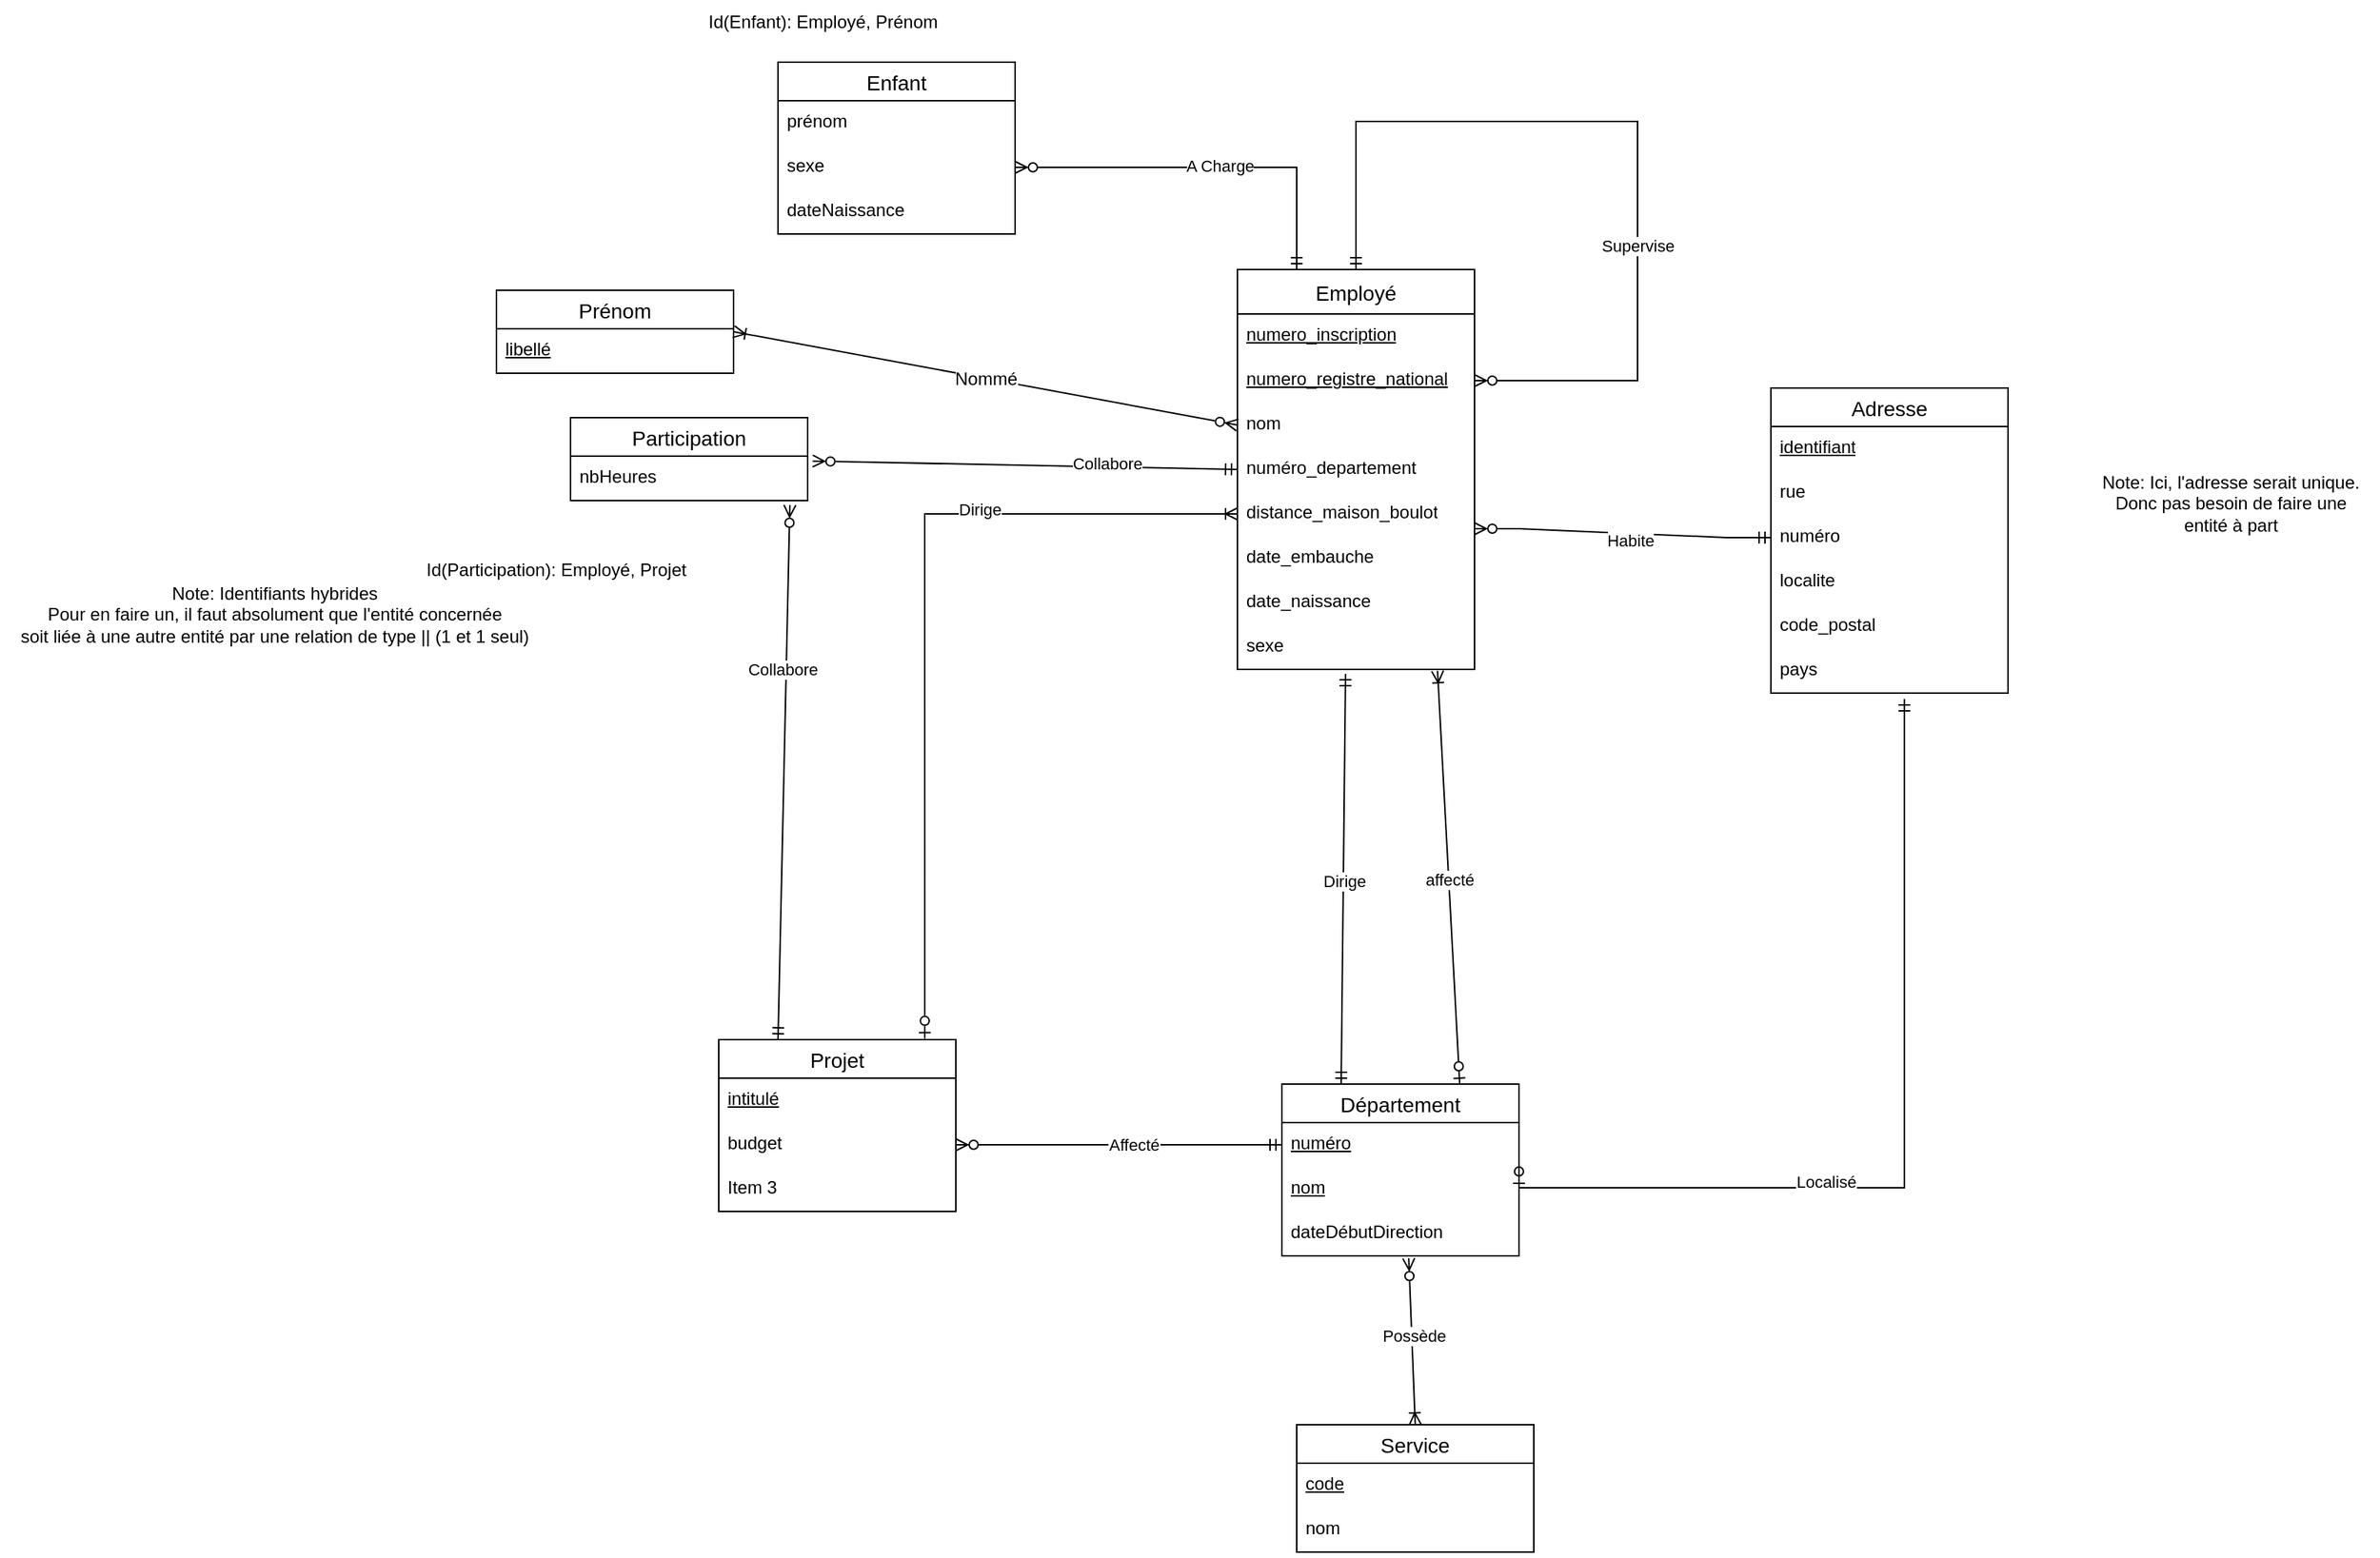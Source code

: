 <mxfile version="22.1.0" type="github">
  <diagram id="R2lEEEUBdFMjLlhIrx00" name="Page-1">
    <mxGraphModel dx="2163" dy="1824" grid="1" gridSize="10" guides="1" tooltips="1" connect="1" arrows="1" fold="1" page="1" pageScale="1" pageWidth="850" pageHeight="1100" math="0" shadow="0" extFonts="Permanent Marker^https://fonts.googleapis.com/css?family=Permanent+Marker">
      <root>
        <mxCell id="0" />
        <mxCell id="1" parent="0" />
        <mxCell id="EuNEn9CsL2GNSxYZxD2m-1" value="Employé" style="swimlane;fontStyle=0;childLayout=stackLayout;horizontal=1;startSize=30;horizontalStack=0;resizeParent=1;resizeParentMax=0;resizeLast=0;collapsible=1;marginBottom=0;align=center;fontSize=14;" parent="1" vertex="1">
          <mxGeometry x="350" y="60" width="160" height="270" as="geometry" />
        </mxCell>
        <mxCell id="EuNEn9CsL2GNSxYZxD2m-2" value="&lt;u&gt;numero_inscription&lt;/u&gt;" style="text;strokeColor=none;fillColor=none;spacingLeft=4;spacingRight=4;overflow=hidden;rotatable=0;points=[[0,0.5],[1,0.5]];portConstraint=eastwest;fontSize=12;whiteSpace=wrap;html=1;" parent="EuNEn9CsL2GNSxYZxD2m-1" vertex="1">
          <mxGeometry y="30" width="160" height="30" as="geometry" />
        </mxCell>
        <mxCell id="Pnyand-CayAUYRg-s309-54" value="&lt;u&gt;numero_registre_national&lt;/u&gt;" style="text;strokeColor=none;fillColor=none;spacingLeft=4;spacingRight=4;overflow=hidden;rotatable=0;points=[[0,0.5],[1,0.5]];portConstraint=eastwest;fontSize=12;whiteSpace=wrap;html=1;" vertex="1" parent="EuNEn9CsL2GNSxYZxD2m-1">
          <mxGeometry y="60" width="160" height="30" as="geometry" />
        </mxCell>
        <mxCell id="EuNEn9CsL2GNSxYZxD2m-3" value="nom" style="text;strokeColor=none;fillColor=none;spacingLeft=4;spacingRight=4;overflow=hidden;rotatable=0;points=[[0,0.5],[1,0.5]];portConstraint=eastwest;fontSize=12;whiteSpace=wrap;html=1;" parent="EuNEn9CsL2GNSxYZxD2m-1" vertex="1">
          <mxGeometry y="90" width="160" height="30" as="geometry" />
        </mxCell>
        <mxCell id="EuNEn9CsL2GNSxYZxD2m-19" value="numéro_departement" style="text;strokeColor=none;fillColor=none;spacingLeft=4;spacingRight=4;overflow=hidden;rotatable=0;points=[[0,0.5],[1,0.5]];portConstraint=eastwest;fontSize=12;whiteSpace=wrap;html=1;" parent="EuNEn9CsL2GNSxYZxD2m-1" vertex="1">
          <mxGeometry y="120" width="160" height="30" as="geometry" />
        </mxCell>
        <mxCell id="EuNEn9CsL2GNSxYZxD2m-20" value="distance_maison_boulot" style="text;strokeColor=none;fillColor=none;spacingLeft=4;spacingRight=4;overflow=hidden;rotatable=0;points=[[0,0.5],[1,0.5]];portConstraint=eastwest;fontSize=12;whiteSpace=wrap;html=1;" parent="EuNEn9CsL2GNSxYZxD2m-1" vertex="1">
          <mxGeometry y="150" width="160" height="30" as="geometry" />
        </mxCell>
        <mxCell id="EuNEn9CsL2GNSxYZxD2m-21" value="date_embauche" style="text;strokeColor=none;fillColor=none;spacingLeft=4;spacingRight=4;overflow=hidden;rotatable=0;points=[[0,0.5],[1,0.5]];portConstraint=eastwest;fontSize=12;whiteSpace=wrap;html=1;" parent="EuNEn9CsL2GNSxYZxD2m-1" vertex="1">
          <mxGeometry y="180" width="160" height="30" as="geometry" />
        </mxCell>
        <mxCell id="Pnyand-CayAUYRg-s309-55" value="date_naissance" style="text;strokeColor=none;fillColor=none;spacingLeft=4;spacingRight=4;overflow=hidden;rotatable=0;points=[[0,0.5],[1,0.5]];portConstraint=eastwest;fontSize=12;whiteSpace=wrap;html=1;" vertex="1" parent="EuNEn9CsL2GNSxYZxD2m-1">
          <mxGeometry y="210" width="160" height="30" as="geometry" />
        </mxCell>
        <mxCell id="Pnyand-CayAUYRg-s309-56" value="sexe" style="text;strokeColor=none;fillColor=none;spacingLeft=4;spacingRight=4;overflow=hidden;rotatable=0;points=[[0,0.5],[1,0.5]];portConstraint=eastwest;fontSize=12;whiteSpace=wrap;html=1;" vertex="1" parent="EuNEn9CsL2GNSxYZxD2m-1">
          <mxGeometry y="240" width="160" height="30" as="geometry" />
        </mxCell>
        <mxCell id="Pnyand-CayAUYRg-s309-34" value="" style="fontSize=12;html=1;endArrow=ERmandOne;endFill=0;rounded=0;startArrow=ERzeroToMany;startFill=0;edgeStyle=orthogonalEdgeStyle;exitX=1;exitY=0.5;exitDx=0;exitDy=0;entryX=0.5;entryY=0;entryDx=0;entryDy=0;" edge="1" parent="EuNEn9CsL2GNSxYZxD2m-1" source="Pnyand-CayAUYRg-s309-54" target="EuNEn9CsL2GNSxYZxD2m-1">
          <mxGeometry width="100" height="100" relative="1" as="geometry">
            <mxPoint x="250" y="-40" as="sourcePoint" />
            <mxPoint x="280" y="10" as="targetPoint" />
            <Array as="points">
              <mxPoint x="270" y="75" />
              <mxPoint x="270" y="-100" />
              <mxPoint x="80" y="-100" />
            </Array>
          </mxGeometry>
        </mxCell>
        <mxCell id="Pnyand-CayAUYRg-s309-36" value="Supervise" style="edgeLabel;html=1;align=center;verticalAlign=middle;resizable=0;points=[];" vertex="1" connectable="0" parent="Pnyand-CayAUYRg-s309-34">
          <mxGeometry x="-0.301" relative="1" as="geometry">
            <mxPoint as="offset" />
          </mxGeometry>
        </mxCell>
        <mxCell id="EuNEn9CsL2GNSxYZxD2m-5" value="Prénom" style="swimlane;fontStyle=0;childLayout=stackLayout;horizontal=1;startSize=26;horizontalStack=0;resizeParent=1;resizeParentMax=0;resizeLast=0;collapsible=1;marginBottom=0;align=center;fontSize=14;" parent="1" vertex="1">
          <mxGeometry x="-150" y="74" width="160" height="56" as="geometry" />
        </mxCell>
        <mxCell id="EuNEn9CsL2GNSxYZxD2m-7" value="&lt;u&gt;libellé&lt;/u&gt;" style="text;strokeColor=none;fillColor=none;spacingLeft=4;spacingRight=4;overflow=hidden;rotatable=0;points=[[0,0.5],[1,0.5]];portConstraint=eastwest;fontSize=12;whiteSpace=wrap;html=1;" parent="EuNEn9CsL2GNSxYZxD2m-5" vertex="1">
          <mxGeometry y="26" width="160" height="30" as="geometry" />
        </mxCell>
        <mxCell id="EuNEn9CsL2GNSxYZxD2m-9" value="A" style="edgeStyle=orthogonalEdgeStyle;fontSize=12;html=1;endArrow=ERmandOne;endFill=0;rounded=0;entryX=0.25;entryY=0;entryDx=0;entryDy=0;startArrow=ERzeroToMany;startFill=0;exitX=1;exitY=0.5;exitDx=0;exitDy=0;" parent="1" source="Pnyand-CayAUYRg-s309-59" target="EuNEn9CsL2GNSxYZxD2m-1" edge="1">
          <mxGeometry width="100" height="100" relative="1" as="geometry">
            <mxPoint x="250" y="-109" as="sourcePoint" />
            <mxPoint x="350" y="180" as="targetPoint" />
          </mxGeometry>
        </mxCell>
        <mxCell id="Pnyand-CayAUYRg-s309-61" value="A Charge" style="edgeLabel;html=1;align=center;verticalAlign=middle;resizable=0;points=[];" vertex="1" connectable="0" parent="EuNEn9CsL2GNSxYZxD2m-9">
          <mxGeometry x="0.056" y="1" relative="1" as="geometry">
            <mxPoint x="1" as="offset" />
          </mxGeometry>
        </mxCell>
        <mxCell id="EuNEn9CsL2GNSxYZxD2m-11" value="Adresse" style="swimlane;fontStyle=0;childLayout=stackLayout;horizontal=1;startSize=26;horizontalStack=0;resizeParent=1;resizeParentMax=0;resizeLast=0;collapsible=1;marginBottom=0;align=center;fontSize=14;" parent="1" vertex="1">
          <mxGeometry x="710" y="140" width="160" height="206" as="geometry" />
        </mxCell>
        <mxCell id="EuNEn9CsL2GNSxYZxD2m-12" value="&lt;u&gt;identifiant&lt;/u&gt;" style="text;strokeColor=none;fillColor=none;spacingLeft=4;spacingRight=4;overflow=hidden;rotatable=0;points=[[0,0.5],[1,0.5]];portConstraint=eastwest;fontSize=12;whiteSpace=wrap;html=1;" parent="EuNEn9CsL2GNSxYZxD2m-11" vertex="1">
          <mxGeometry y="26" width="160" height="30" as="geometry" />
        </mxCell>
        <mxCell id="EuNEn9CsL2GNSxYZxD2m-13" value="rue" style="text;strokeColor=none;fillColor=none;spacingLeft=4;spacingRight=4;overflow=hidden;rotatable=0;points=[[0,0.5],[1,0.5]];portConstraint=eastwest;fontSize=12;whiteSpace=wrap;html=1;" parent="EuNEn9CsL2GNSxYZxD2m-11" vertex="1">
          <mxGeometry y="56" width="160" height="30" as="geometry" />
        </mxCell>
        <mxCell id="EuNEn9CsL2GNSxYZxD2m-15" value="numéro" style="text;strokeColor=none;fillColor=none;spacingLeft=4;spacingRight=4;overflow=hidden;rotatable=0;points=[[0,0.5],[1,0.5]];portConstraint=eastwest;fontSize=12;whiteSpace=wrap;html=1;" parent="EuNEn9CsL2GNSxYZxD2m-11" vertex="1">
          <mxGeometry y="86" width="160" height="30" as="geometry" />
        </mxCell>
        <mxCell id="EuNEn9CsL2GNSxYZxD2m-16" value="localite" style="text;strokeColor=none;fillColor=none;spacingLeft=4;spacingRight=4;overflow=hidden;rotatable=0;points=[[0,0.5],[1,0.5]];portConstraint=eastwest;fontSize=12;whiteSpace=wrap;html=1;" parent="EuNEn9CsL2GNSxYZxD2m-11" vertex="1">
          <mxGeometry y="116" width="160" height="30" as="geometry" />
        </mxCell>
        <mxCell id="EuNEn9CsL2GNSxYZxD2m-17" value="code_postal" style="text;strokeColor=none;fillColor=none;spacingLeft=4;spacingRight=4;overflow=hidden;rotatable=0;points=[[0,0.5],[1,0.5]];portConstraint=eastwest;fontSize=12;whiteSpace=wrap;html=1;" parent="EuNEn9CsL2GNSxYZxD2m-11" vertex="1">
          <mxGeometry y="146" width="160" height="30" as="geometry" />
        </mxCell>
        <mxCell id="EuNEn9CsL2GNSxYZxD2m-14" value="pays" style="text;strokeColor=none;fillColor=none;spacingLeft=4;spacingRight=4;overflow=hidden;rotatable=0;points=[[0,0.5],[1,0.5]];portConstraint=eastwest;fontSize=12;whiteSpace=wrap;html=1;" parent="EuNEn9CsL2GNSxYZxD2m-11" vertex="1">
          <mxGeometry y="176" width="160" height="30" as="geometry" />
        </mxCell>
        <mxCell id="EuNEn9CsL2GNSxYZxD2m-18" value="" style="edgeStyle=entityRelationEdgeStyle;fontSize=12;html=1;endArrow=ERmandOne;startArrow=ERzeroToMany;rounded=0;entryX=0;entryY=0.5;entryDx=0;entryDy=0;exitX=1;exitY=0.5;exitDx=0;exitDy=0;endFill=0;startFill=0;" parent="1" target="EuNEn9CsL2GNSxYZxD2m-15" edge="1">
          <mxGeometry width="100" height="100" relative="1" as="geometry">
            <mxPoint x="510" y="235" as="sourcePoint" />
            <mxPoint x="670" y="210" as="targetPoint" />
          </mxGeometry>
        </mxCell>
        <mxCell id="Pnyand-CayAUYRg-s309-3" value="Habite" style="edgeLabel;html=1;align=center;verticalAlign=middle;resizable=0;points=[];" vertex="1" connectable="0" parent="EuNEn9CsL2GNSxYZxD2m-18">
          <mxGeometry x="0.051" y="-5" relative="1" as="geometry">
            <mxPoint as="offset" />
          </mxGeometry>
        </mxCell>
        <mxCell id="EuNEn9CsL2GNSxYZxD2m-22" value="Département" style="swimlane;fontStyle=0;childLayout=stackLayout;horizontal=1;startSize=26;horizontalStack=0;resizeParent=1;resizeParentMax=0;resizeLast=0;collapsible=1;marginBottom=0;align=center;fontSize=14;" parent="1" vertex="1">
          <mxGeometry x="380" y="610" width="160" height="116" as="geometry" />
        </mxCell>
        <mxCell id="EuNEn9CsL2GNSxYZxD2m-23" value="&lt;u&gt;numéro&lt;/u&gt;" style="text;strokeColor=none;fillColor=none;spacingLeft=4;spacingRight=4;overflow=hidden;rotatable=0;points=[[0,0.5],[1,0.5]];portConstraint=eastwest;fontSize=12;whiteSpace=wrap;html=1;" parent="EuNEn9CsL2GNSxYZxD2m-22" vertex="1">
          <mxGeometry y="26" width="160" height="30" as="geometry" />
        </mxCell>
        <mxCell id="EuNEn9CsL2GNSxYZxD2m-24" value="&lt;u&gt;nom&lt;/u&gt;" style="text;strokeColor=none;fillColor=none;spacingLeft=4;spacingRight=4;overflow=hidden;rotatable=0;points=[[0,0.5],[1,0.5]];portConstraint=eastwest;fontSize=12;whiteSpace=wrap;html=1;" parent="EuNEn9CsL2GNSxYZxD2m-22" vertex="1">
          <mxGeometry y="56" width="160" height="30" as="geometry" />
        </mxCell>
        <mxCell id="EuNEn9CsL2GNSxYZxD2m-25" value="dateDébutDirection" style="text;strokeColor=none;fillColor=none;spacingLeft=4;spacingRight=4;overflow=hidden;rotatable=0;points=[[0,0.5],[1,0.5]];portConstraint=eastwest;fontSize=12;whiteSpace=wrap;html=1;" parent="EuNEn9CsL2GNSxYZxD2m-22" vertex="1">
          <mxGeometry y="86" width="160" height="30" as="geometry" />
        </mxCell>
        <mxCell id="EuNEn9CsL2GNSxYZxD2m-26" value="Service" style="swimlane;fontStyle=0;childLayout=stackLayout;horizontal=1;startSize=26;horizontalStack=0;resizeParent=1;resizeParentMax=0;resizeLast=0;collapsible=1;marginBottom=0;align=center;fontSize=14;" parent="1" vertex="1">
          <mxGeometry x="390" y="840" width="160" height="86" as="geometry" />
        </mxCell>
        <mxCell id="EuNEn9CsL2GNSxYZxD2m-27" value="&lt;u&gt;code&lt;/u&gt;" style="text;strokeColor=none;fillColor=none;spacingLeft=4;spacingRight=4;overflow=hidden;rotatable=0;points=[[0,0.5],[1,0.5]];portConstraint=eastwest;fontSize=12;whiteSpace=wrap;html=1;" parent="EuNEn9CsL2GNSxYZxD2m-26" vertex="1">
          <mxGeometry y="26" width="160" height="30" as="geometry" />
        </mxCell>
        <mxCell id="EuNEn9CsL2GNSxYZxD2m-28" value="nom" style="text;strokeColor=none;fillColor=none;spacingLeft=4;spacingRight=4;overflow=hidden;rotatable=0;points=[[0,0.5],[1,0.5]];portConstraint=eastwest;fontSize=12;whiteSpace=wrap;html=1;" parent="EuNEn9CsL2GNSxYZxD2m-26" vertex="1">
          <mxGeometry y="56" width="160" height="30" as="geometry" />
        </mxCell>
        <mxCell id="EuNEn9CsL2GNSxYZxD2m-30" value="" style="fontSize=12;html=1;endArrow=ERzeroToMany;rounded=0;entryX=0.535;entryY=1.055;entryDx=0;entryDy=0;entryPerimeter=0;exitX=0.5;exitY=0;exitDx=0;exitDy=0;startArrow=ERoneToMany;startFill=0;endFill=0;" parent="1" source="EuNEn9CsL2GNSxYZxD2m-26" target="EuNEn9CsL2GNSxYZxD2m-25" edge="1">
          <mxGeometry width="100" height="100" relative="1" as="geometry">
            <mxPoint x="240" y="630" as="sourcePoint" />
            <mxPoint x="340" y="530" as="targetPoint" />
          </mxGeometry>
        </mxCell>
        <mxCell id="Pnyand-CayAUYRg-s309-5" value="Possède" style="edgeLabel;html=1;align=center;verticalAlign=middle;resizable=0;points=[];" vertex="1" connectable="0" parent="EuNEn9CsL2GNSxYZxD2m-30">
          <mxGeometry x="0.074" y="-1" relative="1" as="geometry">
            <mxPoint as="offset" />
          </mxGeometry>
        </mxCell>
        <mxCell id="EuNEn9CsL2GNSxYZxD2m-31" value="" style="fontSize=12;html=1;endArrow=ERoneToMany;endFill=0;rounded=0;exitX=0.75;exitY=0;exitDx=0;exitDy=0;startArrow=ERzeroToOne;startFill=0;entryX=0.844;entryY=1.033;entryDx=0;entryDy=0;entryPerimeter=0;" parent="1" source="EuNEn9CsL2GNSxYZxD2m-22" target="Pnyand-CayAUYRg-s309-56" edge="1">
          <mxGeometry width="100" height="100" relative="1" as="geometry">
            <mxPoint x="492" y="494.25" as="sourcePoint" />
            <mxPoint x="490" y="370" as="targetPoint" />
          </mxGeometry>
        </mxCell>
        <mxCell id="Pnyand-CayAUYRg-s309-6" value="affecté" style="edgeLabel;html=1;align=center;verticalAlign=middle;resizable=0;points=[];" vertex="1" connectable="0" parent="EuNEn9CsL2GNSxYZxD2m-31">
          <mxGeometry x="-0.012" relative="1" as="geometry">
            <mxPoint as="offset" />
          </mxGeometry>
        </mxCell>
        <mxCell id="EuNEn9CsL2GNSxYZxD2m-32" value="" style="edgeStyle=elbowEdgeStyle;fontSize=12;html=1;endArrow=ERmandOne;rounded=0;elbow=vertical;entryX=0.563;entryY=1.133;entryDx=0;entryDy=0;entryPerimeter=0;exitX=1;exitY=0.5;exitDx=0;exitDy=0;startArrow=ERzeroToOne;startFill=0;endFill=0;" parent="1" source="EuNEn9CsL2GNSxYZxD2m-24" target="EuNEn9CsL2GNSxYZxD2m-14" edge="1">
          <mxGeometry width="100" height="100" relative="1" as="geometry">
            <mxPoint x="690" y="530" as="sourcePoint" />
            <mxPoint x="790" y="430" as="targetPoint" />
            <Array as="points">
              <mxPoint x="680" y="680" />
            </Array>
          </mxGeometry>
        </mxCell>
        <mxCell id="Pnyand-CayAUYRg-s309-4" value="Localisé" style="edgeLabel;html=1;align=center;verticalAlign=middle;resizable=0;points=[];" vertex="1" connectable="0" parent="EuNEn9CsL2GNSxYZxD2m-32">
          <mxGeometry x="-0.297" y="4" relative="1" as="geometry">
            <mxPoint as="offset" />
          </mxGeometry>
        </mxCell>
        <mxCell id="EuNEn9CsL2GNSxYZxD2m-33" value="Projet" style="swimlane;fontStyle=0;childLayout=stackLayout;horizontal=1;startSize=26;horizontalStack=0;resizeParent=1;resizeParentMax=0;resizeLast=0;collapsible=1;marginBottom=0;align=center;fontSize=14;" parent="1" vertex="1">
          <mxGeometry y="580" width="160" height="116" as="geometry" />
        </mxCell>
        <mxCell id="EuNEn9CsL2GNSxYZxD2m-34" value="&lt;u&gt;intitulé&lt;/u&gt;" style="text;strokeColor=none;fillColor=none;spacingLeft=4;spacingRight=4;overflow=hidden;rotatable=0;points=[[0,0.5],[1,0.5]];portConstraint=eastwest;fontSize=12;whiteSpace=wrap;html=1;" parent="EuNEn9CsL2GNSxYZxD2m-33" vertex="1">
          <mxGeometry y="26" width="160" height="30" as="geometry" />
        </mxCell>
        <mxCell id="EuNEn9CsL2GNSxYZxD2m-35" value="budget" style="text;strokeColor=none;fillColor=none;spacingLeft=4;spacingRight=4;overflow=hidden;rotatable=0;points=[[0,0.5],[1,0.5]];portConstraint=eastwest;fontSize=12;whiteSpace=wrap;html=1;" parent="EuNEn9CsL2GNSxYZxD2m-33" vertex="1">
          <mxGeometry y="56" width="160" height="30" as="geometry" />
        </mxCell>
        <mxCell id="EuNEn9CsL2GNSxYZxD2m-36" value="Item 3" style="text;strokeColor=none;fillColor=none;spacingLeft=4;spacingRight=4;overflow=hidden;rotatable=0;points=[[0,0.5],[1,0.5]];portConstraint=eastwest;fontSize=12;whiteSpace=wrap;html=1;" parent="EuNEn9CsL2GNSxYZxD2m-33" vertex="1">
          <mxGeometry y="86" width="160" height="30" as="geometry" />
        </mxCell>
        <mxCell id="EuNEn9CsL2GNSxYZxD2m-37" value="" style="edgeStyle=entityRelationEdgeStyle;fontSize=12;html=1;endArrow=ERmandOne;rounded=0;entryX=0;entryY=0.5;entryDx=0;entryDy=0;exitX=1;exitY=0.5;exitDx=0;exitDy=0;startArrow=ERzeroToMany;startFill=0;endFill=0;" parent="1" source="EuNEn9CsL2GNSxYZxD2m-35" target="EuNEn9CsL2GNSxYZxD2m-23" edge="1">
          <mxGeometry width="100" height="100" relative="1" as="geometry">
            <mxPoint x="160" y="450" as="sourcePoint" />
            <mxPoint x="260" y="350" as="targetPoint" />
          </mxGeometry>
        </mxCell>
        <mxCell id="Pnyand-CayAUYRg-s309-7" value="Affecté" style="edgeLabel;html=1;align=center;verticalAlign=middle;resizable=0;points=[];" vertex="1" connectable="0" parent="EuNEn9CsL2GNSxYZxD2m-37">
          <mxGeometry x="0.093" relative="1" as="geometry">
            <mxPoint as="offset" />
          </mxGeometry>
        </mxCell>
        <mxCell id="EuNEn9CsL2GNSxYZxD2m-38" value="" style="fontSize=12;html=1;endArrow=ERmandOne;rounded=0;entryX=0;entryY=0.5;entryDx=0;entryDy=0;exitX=1.021;exitY=0.111;exitDx=0;exitDy=0;startArrow=ERzeroToMany;startFill=0;exitPerimeter=0;endFill=0;" parent="1" target="EuNEn9CsL2GNSxYZxD2m-19" edge="1">
          <mxGeometry width="100" height="100" relative="1" as="geometry">
            <mxPoint x="63.36" y="189.33" as="sourcePoint" />
            <mxPoint x="260" y="290" as="targetPoint" />
          </mxGeometry>
        </mxCell>
        <mxCell id="Pnyand-CayAUYRg-s309-1" value="Collabore" style="edgeLabel;html=1;align=center;verticalAlign=middle;resizable=0;points=[];" vertex="1" connectable="0" parent="EuNEn9CsL2GNSxYZxD2m-38">
          <mxGeometry x="0.385" y="3" relative="1" as="geometry">
            <mxPoint as="offset" />
          </mxGeometry>
        </mxCell>
        <mxCell id="Pnyand-CayAUYRg-s309-12" value="" style="edgeStyle=orthogonalEdgeStyle;fontSize=12;html=1;endArrow=ERoneToMany;rounded=0;entryX=0;entryY=0.5;entryDx=0;entryDy=0;exitX=0.869;exitY=-0.006;exitDx=0;exitDy=0;startArrow=ERzeroToOne;startFill=0;exitPerimeter=0;" edge="1" parent="1" source="EuNEn9CsL2GNSxYZxD2m-33" target="EuNEn9CsL2GNSxYZxD2m-20">
          <mxGeometry width="100" height="100" relative="1" as="geometry">
            <mxPoint x="120" y="491" as="sourcePoint" />
            <mxPoint x="360" y="305" as="targetPoint" />
          </mxGeometry>
        </mxCell>
        <mxCell id="Pnyand-CayAUYRg-s309-13" value="Dirige" style="edgeLabel;html=1;align=center;verticalAlign=middle;resizable=0;points=[];" vertex="1" connectable="0" parent="Pnyand-CayAUYRg-s309-12">
          <mxGeometry x="0.385" y="3" relative="1" as="geometry">
            <mxPoint as="offset" />
          </mxGeometry>
        </mxCell>
        <mxCell id="Pnyand-CayAUYRg-s309-14" value="Participation" style="swimlane;fontStyle=0;childLayout=stackLayout;horizontal=1;startSize=26;horizontalStack=0;resizeParent=1;resizeParentMax=0;resizeLast=0;collapsible=1;marginBottom=0;align=center;fontSize=14;" vertex="1" parent="1">
          <mxGeometry x="-100" y="160" width="160" height="56" as="geometry" />
        </mxCell>
        <mxCell id="Pnyand-CayAUYRg-s309-16" value="nbHeures" style="text;strokeColor=none;fillColor=none;spacingLeft=4;spacingRight=4;overflow=hidden;rotatable=0;points=[[0,0.5],[1,0.5]];portConstraint=eastwest;fontSize=12;whiteSpace=wrap;html=1;" vertex="1" parent="Pnyand-CayAUYRg-s309-14">
          <mxGeometry y="26" width="160" height="30" as="geometry" />
        </mxCell>
        <mxCell id="Pnyand-CayAUYRg-s309-18" value="" style="fontSize=12;html=1;endArrow=ERzeroToMany;rounded=0;exitX=0.25;exitY=0;exitDx=0;exitDy=0;startArrow=ERmandOne;startFill=0;entryX=0.925;entryY=1.1;entryDx=0;entryDy=0;entryPerimeter=0;endFill=0;" edge="1" parent="1" source="EuNEn9CsL2GNSxYZxD2m-33" target="Pnyand-CayAUYRg-s309-16">
          <mxGeometry width="100" height="100" relative="1" as="geometry">
            <mxPoint x="80" y="443.93" as="sourcePoint" />
            <mxPoint x="40" y="290" as="targetPoint" />
          </mxGeometry>
        </mxCell>
        <mxCell id="Pnyand-CayAUYRg-s309-19" value="Collabore" style="edgeLabel;html=1;align=center;verticalAlign=middle;resizable=0;points=[];" vertex="1" connectable="0" parent="Pnyand-CayAUYRg-s309-18">
          <mxGeometry x="0.385" y="3" relative="1" as="geometry">
            <mxPoint as="offset" />
          </mxGeometry>
        </mxCell>
        <mxCell id="Pnyand-CayAUYRg-s309-32" value="" style="fontSize=12;html=1;endArrow=ERmandOne;endFill=0;rounded=0;exitX=0.25;exitY=0;exitDx=0;exitDy=0;startArrow=ERmandOne;startFill=0;entryX=0.456;entryY=1.1;entryDx=0;entryDy=0;entryPerimeter=0;" edge="1" parent="1" source="EuNEn9CsL2GNSxYZxD2m-22" target="Pnyand-CayAUYRg-s309-56">
          <mxGeometry width="100" height="100" relative="1" as="geometry">
            <mxPoint x="548" y="630" as="sourcePoint" />
            <mxPoint x="415.68" y="537.86" as="targetPoint" />
          </mxGeometry>
        </mxCell>
        <mxCell id="Pnyand-CayAUYRg-s309-33" value="Dirige" style="edgeLabel;html=1;align=center;verticalAlign=middle;resizable=0;points=[];" vertex="1" connectable="0" parent="Pnyand-CayAUYRg-s309-32">
          <mxGeometry x="-0.012" relative="1" as="geometry">
            <mxPoint as="offset" />
          </mxGeometry>
        </mxCell>
        <mxCell id="Pnyand-CayAUYRg-s309-49" value="Nommé" style="fontSize=12;html=1;endArrow=ERzeroToMany;endFill=0;rounded=0;entryX=0;entryY=0.5;entryDx=0;entryDy=0;startArrow=ERoneToMany;startFill=0;exitX=1;exitY=0.5;exitDx=0;exitDy=0;" edge="1" parent="1" source="EuNEn9CsL2GNSxYZxD2m-5" target="EuNEn9CsL2GNSxYZxD2m-3">
          <mxGeometry width="100" height="100" relative="1" as="geometry">
            <mxPoint x="-109.2" y="-138.66" as="sourcePoint" />
            <mxPoint x="90" y="-139" as="targetPoint" />
          </mxGeometry>
        </mxCell>
        <mxCell id="Pnyand-CayAUYRg-s309-57" value="Enfant" style="swimlane;fontStyle=0;childLayout=stackLayout;horizontal=1;startSize=26;horizontalStack=0;resizeParent=1;resizeParentMax=0;resizeLast=0;collapsible=1;marginBottom=0;align=center;fontSize=14;" vertex="1" parent="1">
          <mxGeometry x="40" y="-80" width="160" height="116" as="geometry" />
        </mxCell>
        <mxCell id="Pnyand-CayAUYRg-s309-58" value="prénom" style="text;strokeColor=none;fillColor=none;spacingLeft=4;spacingRight=4;overflow=hidden;rotatable=0;points=[[0,0.5],[1,0.5]];portConstraint=eastwest;fontSize=12;whiteSpace=wrap;html=1;" vertex="1" parent="Pnyand-CayAUYRg-s309-57">
          <mxGeometry y="26" width="160" height="30" as="geometry" />
        </mxCell>
        <mxCell id="Pnyand-CayAUYRg-s309-59" value="sexe" style="text;strokeColor=none;fillColor=none;spacingLeft=4;spacingRight=4;overflow=hidden;rotatable=0;points=[[0,0.5],[1,0.5]];portConstraint=eastwest;fontSize=12;whiteSpace=wrap;html=1;" vertex="1" parent="Pnyand-CayAUYRg-s309-57">
          <mxGeometry y="56" width="160" height="30" as="geometry" />
        </mxCell>
        <mxCell id="Pnyand-CayAUYRg-s309-60" value="dateNaissance" style="text;strokeColor=none;fillColor=none;spacingLeft=4;spacingRight=4;overflow=hidden;rotatable=0;points=[[0,0.5],[1,0.5]];portConstraint=eastwest;fontSize=12;whiteSpace=wrap;html=1;" vertex="1" parent="Pnyand-CayAUYRg-s309-57">
          <mxGeometry y="86" width="160" height="30" as="geometry" />
        </mxCell>
        <mxCell id="Pnyand-CayAUYRg-s309-62" value="Id(Enfant): Employé, Prénom" style="text;html=1;align=center;verticalAlign=middle;resizable=0;points=[];autosize=1;strokeColor=none;fillColor=none;" vertex="1" parent="1">
          <mxGeometry x="-20" y="-122" width="180" height="30" as="geometry" />
        </mxCell>
        <mxCell id="Pnyand-CayAUYRg-s309-63" value="Id(Participation): Employé, Projet" style="text;html=1;align=center;verticalAlign=middle;resizable=0;points=[];autosize=1;strokeColor=none;fillColor=none;" vertex="1" parent="1">
          <mxGeometry x="-210" y="248" width="200" height="30" as="geometry" />
        </mxCell>
        <mxCell id="Pnyand-CayAUYRg-s309-64" value="Note: Ici, l&#39;adresse serait unique.&lt;br&gt;Donc pas besoin de faire une &lt;br&gt;entité à part" style="text;html=1;align=center;verticalAlign=middle;resizable=0;points=[];autosize=1;strokeColor=none;fillColor=none;" vertex="1" parent="1">
          <mxGeometry x="920" y="188" width="200" height="60" as="geometry" />
        </mxCell>
        <mxCell id="Pnyand-CayAUYRg-s309-65" value="Note: Identifiants hybrides&lt;br&gt;Pour en faire un, il faut absolument que l&#39;entité concernée&lt;br&gt;soit liée à une autre entité par une relation de type || (1 et 1 seul)" style="text;html=1;align=center;verticalAlign=middle;resizable=0;points=[];autosize=1;strokeColor=none;fillColor=none;" vertex="1" parent="1">
          <mxGeometry x="-485" y="263" width="370" height="60" as="geometry" />
        </mxCell>
      </root>
    </mxGraphModel>
  </diagram>
</mxfile>
